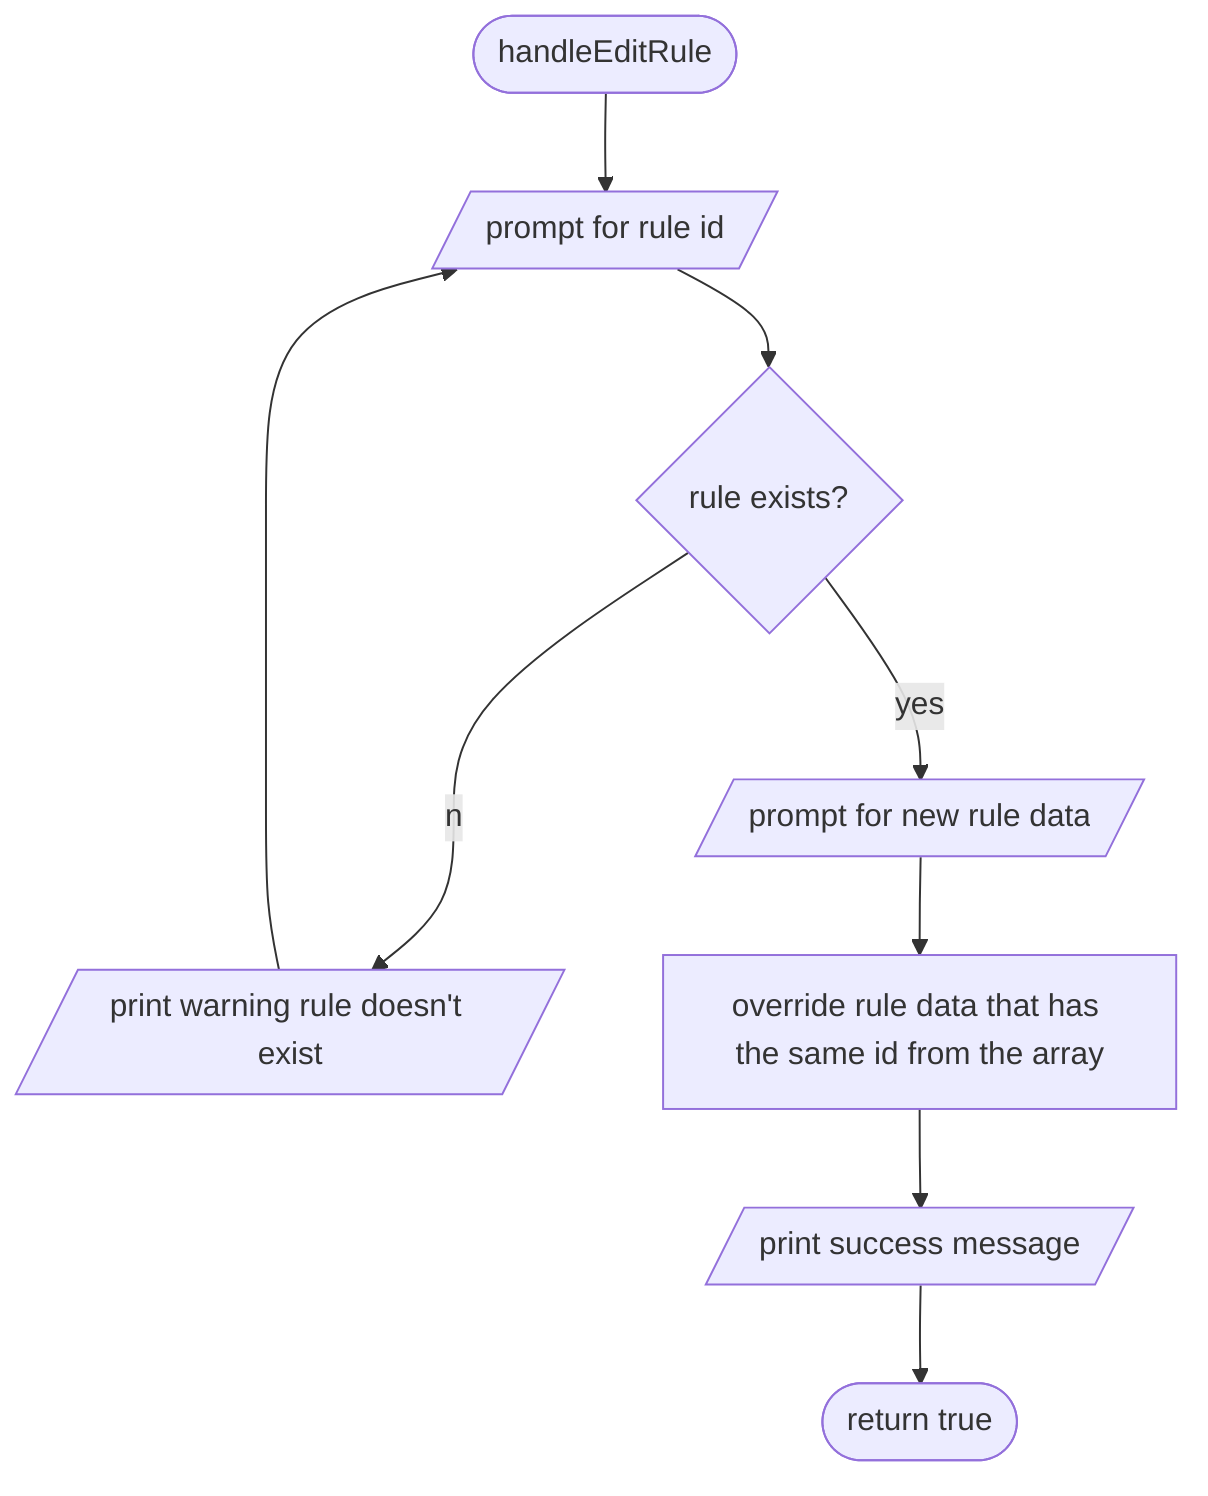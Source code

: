 flowchart TD
    %% @config(./config.json)
    handleEditRuleStart([handleEditRule])
    editRulePrompt[/prompt for rule id/]
    editRuleExists{rule exists?}
    editRuleWarning[/print warning rule doesn't exist/]
    editRuleInput[/prompt for new rule data/]
    editRuleOverride[override rule data that has the same id from the array]
    editRuleSuccess[/print success message/]
    handleEditRuleEnd([return true])
    handleEditRuleStart-->editRulePrompt
    editRulePrompt-->editRuleExists
    editRuleExists--no-->editRuleWarning
    editRuleWarning-->editRulePrompt
    editRuleExists--yes-->editRuleInput
    editRuleInput-->editRuleOverride
    editRuleOverride-->editRuleSuccess
    editRuleSuccess-->handleEditRuleEnd